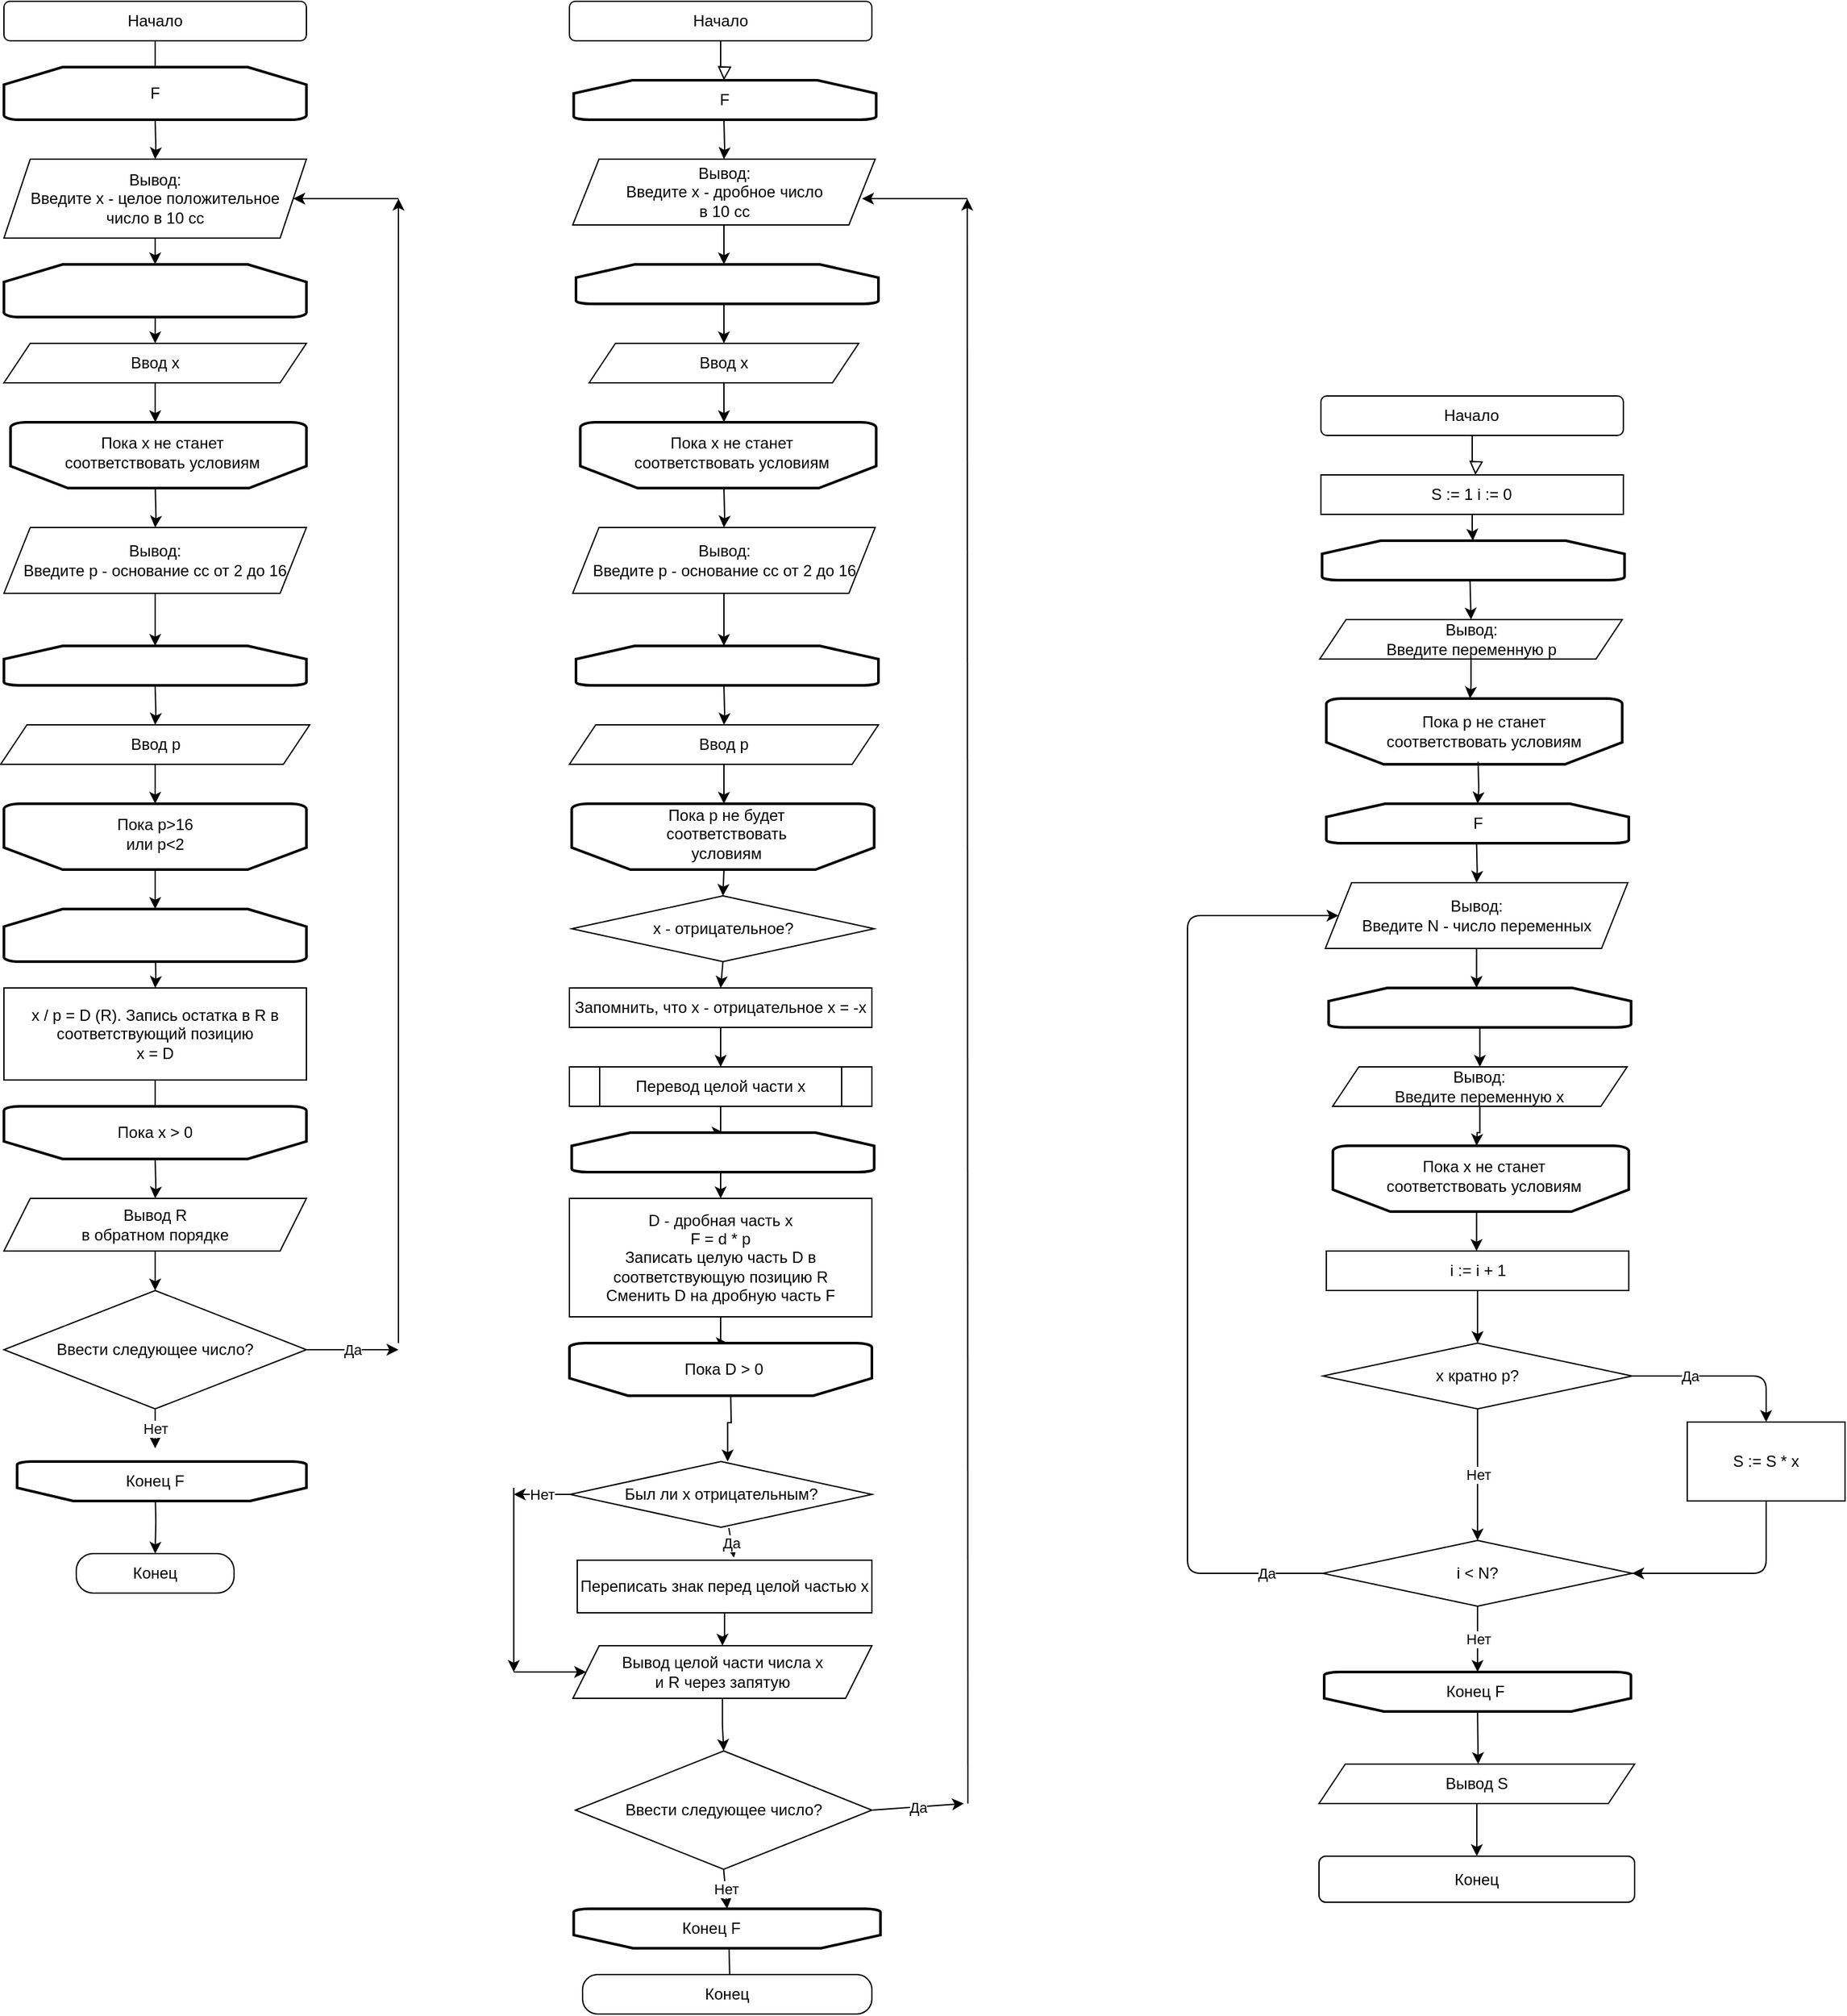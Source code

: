 <mxfile version="13.8.8" type="github">
  <diagram id="C5RBs43oDa-KdzZeNtuy" name="Page-1">
    <mxGraphModel dx="1360" dy="803" grid="1" gridSize="10" guides="1" tooltips="1" connect="1" arrows="1" fold="1" page="1" pageScale="1" pageWidth="3300" pageHeight="4681" math="0" shadow="0">
      <root>
        <mxCell id="WIyWlLk6GJQsqaUBKTNV-0" />
        <mxCell id="WIyWlLk6GJQsqaUBKTNV-1" parent="WIyWlLk6GJQsqaUBKTNV-0" />
        <mxCell id="WIyWlLk6GJQsqaUBKTNV-2" value="" style="rounded=0;html=1;jettySize=auto;orthogonalLoop=1;fontSize=11;endArrow=block;endFill=0;endSize=8;strokeWidth=1;shadow=0;labelBackgroundColor=none;edgeStyle=orthogonalEdgeStyle;entryX=0.5;entryY=0;entryDx=0;entryDy=0;" parent="WIyWlLk6GJQsqaUBKTNV-1" source="WIyWlLk6GJQsqaUBKTNV-3" edge="1">
          <mxGeometry relative="1" as="geometry">
            <mxPoint x="255" y="150" as="targetPoint" />
          </mxGeometry>
        </mxCell>
        <mxCell id="WIyWlLk6GJQsqaUBKTNV-3" value="Начало" style="rounded=1;whiteSpace=wrap;html=1;fontSize=12;glass=0;strokeWidth=1;shadow=0;" parent="WIyWlLk6GJQsqaUBKTNV-1" vertex="1">
          <mxGeometry x="140" y="90" width="230" height="30" as="geometry" />
        </mxCell>
        <mxCell id="dPusZcTZQIjrzUYtyK6u-123" value="" style="edgeStyle=orthogonalEdgeStyle;rounded=0;orthogonalLoop=1;jettySize=auto;html=1;" parent="WIyWlLk6GJQsqaUBKTNV-1" target="dPusZcTZQIjrzUYtyK6u-11" edge="1">
          <mxGeometry relative="1" as="geometry">
            <mxPoint x="255" y="180" as="sourcePoint" />
          </mxGeometry>
        </mxCell>
        <mxCell id="dPusZcTZQIjrzUYtyK6u-129" style="edgeStyle=orthogonalEdgeStyle;rounded=0;orthogonalLoop=1;jettySize=auto;html=1;entryX=0.5;entryY=0;entryDx=0;entryDy=0;" parent="WIyWlLk6GJQsqaUBKTNV-1" target="dPusZcTZQIjrzUYtyK6u-7" edge="1">
          <mxGeometry relative="1" as="geometry">
            <mxPoint x="255.1" y="320" as="sourcePoint" />
          </mxGeometry>
        </mxCell>
        <mxCell id="dPusZcTZQIjrzUYtyK6u-10" value="" style="edgeStyle=orthogonalEdgeStyle;rounded=0;orthogonalLoop=1;jettySize=auto;html=1;" parent="WIyWlLk6GJQsqaUBKTNV-1" source="dPusZcTZQIjrzUYtyK6u-7" edge="1">
          <mxGeometry relative="1" as="geometry">
            <mxPoint x="255.1" y="410" as="targetPoint" />
          </mxGeometry>
        </mxCell>
        <mxCell id="dPusZcTZQIjrzUYtyK6u-7" value="Ввод x" style="shape=parallelogram;perimeter=parallelogramPerimeter;whiteSpace=wrap;html=1;fixedSize=1;" parent="WIyWlLk6GJQsqaUBKTNV-1" vertex="1">
          <mxGeometry x="140" y="350" width="230" height="30" as="geometry" />
        </mxCell>
        <mxCell id="dPusZcTZQIjrzUYtyK6u-13" value="" style="edgeStyle=orthogonalEdgeStyle;rounded=0;orthogonalLoop=1;jettySize=auto;html=1;" parent="WIyWlLk6GJQsqaUBKTNV-1" target="dPusZcTZQIjrzUYtyK6u-12" edge="1">
          <mxGeometry relative="1" as="geometry">
            <mxPoint x="255.1" y="460" as="sourcePoint" />
          </mxGeometry>
        </mxCell>
        <mxCell id="dPusZcTZQIjrzUYtyK6u-128" style="edgeStyle=orthogonalEdgeStyle;rounded=0;orthogonalLoop=1;jettySize=auto;html=1;entryX=0.5;entryY=0;entryDx=0;entryDy=0;" parent="WIyWlLk6GJQsqaUBKTNV-1" source="dPusZcTZQIjrzUYtyK6u-11" edge="1">
          <mxGeometry relative="1" as="geometry">
            <mxPoint x="255" y="290" as="targetPoint" />
          </mxGeometry>
        </mxCell>
        <mxCell id="dPusZcTZQIjrzUYtyK6u-11" value="Вывод:&lt;br&gt;&lt;div&gt;Введите x - целое положительное&lt;/div&gt;&lt;div&gt;число в 10 сс&lt;br&gt;&lt;/div&gt;" style="shape=parallelogram;perimeter=parallelogramPerimeter;whiteSpace=wrap;html=1;fixedSize=1;" parent="WIyWlLk6GJQsqaUBKTNV-1" vertex="1">
          <mxGeometry x="140" y="210" width="230" height="60" as="geometry" />
        </mxCell>
        <mxCell id="dPusZcTZQIjrzUYtyK6u-16" value="" style="edgeStyle=orthogonalEdgeStyle;rounded=0;orthogonalLoop=1;jettySize=auto;html=1;" parent="WIyWlLk6GJQsqaUBKTNV-1" source="dPusZcTZQIjrzUYtyK6u-12" edge="1">
          <mxGeometry relative="1" as="geometry">
            <mxPoint x="255" y="580" as="targetPoint" />
          </mxGeometry>
        </mxCell>
        <mxCell id="dPusZcTZQIjrzUYtyK6u-12" value="Вывод:&lt;br&gt;&lt;div&gt;Введите p - основание сс от 2 до 16&lt;br&gt;&lt;/div&gt;" style="shape=parallelogram;perimeter=parallelogramPerimeter;whiteSpace=wrap;html=1;fixedSize=1;" parent="WIyWlLk6GJQsqaUBKTNV-1" vertex="1">
          <mxGeometry x="140" y="490" width="230" height="50" as="geometry" />
        </mxCell>
        <mxCell id="dPusZcTZQIjrzUYtyK6u-17" value="" style="edgeStyle=orthogonalEdgeStyle;rounded=0;orthogonalLoop=1;jettySize=auto;html=1;" parent="WIyWlLk6GJQsqaUBKTNV-1" target="dPusZcTZQIjrzUYtyK6u-15" edge="1">
          <mxGeometry relative="1" as="geometry">
            <mxPoint x="255" y="610" as="sourcePoint" />
          </mxGeometry>
        </mxCell>
        <mxCell id="dPusZcTZQIjrzUYtyK6u-32" value="" style="edgeStyle=orthogonalEdgeStyle;rounded=0;orthogonalLoop=1;jettySize=auto;html=1;" parent="WIyWlLk6GJQsqaUBKTNV-1" source="dPusZcTZQIjrzUYtyK6u-15" edge="1">
          <mxGeometry relative="1" as="geometry">
            <mxPoint x="255" y="700" as="targetPoint" />
          </mxGeometry>
        </mxCell>
        <mxCell id="dPusZcTZQIjrzUYtyK6u-15" value="Ввод p" style="shape=parallelogram;perimeter=parallelogramPerimeter;whiteSpace=wrap;html=1;fixedSize=1;" parent="WIyWlLk6GJQsqaUBKTNV-1" vertex="1">
          <mxGeometry x="137.5" y="640" width="235" height="30" as="geometry" />
        </mxCell>
        <mxCell id="dPusZcTZQIjrzUYtyK6u-31" value="" style="edgeStyle=orthogonalEdgeStyle;rounded=0;orthogonalLoop=1;jettySize=auto;html=1;" parent="WIyWlLk6GJQsqaUBKTNV-1" edge="1">
          <mxGeometry relative="1" as="geometry">
            <mxPoint x="255" y="750" as="sourcePoint" />
            <mxPoint x="255" y="780" as="targetPoint" />
          </mxGeometry>
        </mxCell>
        <mxCell id="dPusZcTZQIjrzUYtyK6u-30" value="" style="edgeStyle=orthogonalEdgeStyle;rounded=0;orthogonalLoop=1;jettySize=auto;html=1;" parent="WIyWlLk6GJQsqaUBKTNV-1" target="dPusZcTZQIjrzUYtyK6u-20" edge="1">
          <mxGeometry relative="1" as="geometry">
            <mxPoint x="255" y="810" as="sourcePoint" />
          </mxGeometry>
        </mxCell>
        <mxCell id="dPusZcTZQIjrzUYtyK6u-29" value="" style="edgeStyle=orthogonalEdgeStyle;rounded=0;orthogonalLoop=1;jettySize=auto;html=1;" parent="WIyWlLk6GJQsqaUBKTNV-1" source="dPusZcTZQIjrzUYtyK6u-20" edge="1">
          <mxGeometry relative="1" as="geometry">
            <mxPoint x="255" y="940" as="targetPoint" />
          </mxGeometry>
        </mxCell>
        <mxCell id="dPusZcTZQIjrzUYtyK6u-20" value="&lt;div&gt;x / p = D (R). Запись остатка в R в соответствующий позицию&lt;/div&gt;&lt;div&gt;x = D&lt;br&gt;&lt;/div&gt;" style="rounded=0;whiteSpace=wrap;html=1;" parent="WIyWlLk6GJQsqaUBKTNV-1" vertex="1">
          <mxGeometry x="140" y="840" width="230" height="70" as="geometry" />
        </mxCell>
        <mxCell id="dPusZcTZQIjrzUYtyK6u-28" value="" style="edgeStyle=orthogonalEdgeStyle;rounded=0;orthogonalLoop=1;jettySize=auto;html=1;" parent="WIyWlLk6GJQsqaUBKTNV-1" target="dPusZcTZQIjrzUYtyK6u-22" edge="1">
          <mxGeometry relative="1" as="geometry">
            <mxPoint x="255" y="970" as="sourcePoint" />
          </mxGeometry>
        </mxCell>
        <mxCell id="dPusZcTZQIjrzUYtyK6u-27" value="" style="edgeStyle=orthogonalEdgeStyle;rounded=0;orthogonalLoop=1;jettySize=auto;html=1;" parent="WIyWlLk6GJQsqaUBKTNV-1" source="dPusZcTZQIjrzUYtyK6u-22" target="dPusZcTZQIjrzUYtyK6u-23" edge="1">
          <mxGeometry relative="1" as="geometry" />
        </mxCell>
        <mxCell id="dPusZcTZQIjrzUYtyK6u-22" value="&lt;div&gt;Вывод R&lt;br&gt;&lt;/div&gt;&lt;div&gt;в обратном порядке&lt;br&gt;&lt;/div&gt;" style="shape=parallelogram;perimeter=parallelogramPerimeter;whiteSpace=wrap;html=1;fixedSize=1;" parent="WIyWlLk6GJQsqaUBKTNV-1" vertex="1">
          <mxGeometry x="140" y="1000" width="230" height="40" as="geometry" />
        </mxCell>
        <mxCell id="dPusZcTZQIjrzUYtyK6u-23" value="Ввести следующее число?" style="rhombus;whiteSpace=wrap;html=1;" parent="WIyWlLk6GJQsqaUBKTNV-1" vertex="1">
          <mxGeometry x="140" y="1070" width="230" height="90" as="geometry" />
        </mxCell>
        <mxCell id="dPusZcTZQIjrzUYtyK6u-26" value="" style="edgeStyle=orthogonalEdgeStyle;rounded=0;orthogonalLoop=1;jettySize=auto;html=1;" parent="WIyWlLk6GJQsqaUBKTNV-1" target="dPusZcTZQIjrzUYtyK6u-25" edge="1">
          <mxGeometry relative="1" as="geometry">
            <mxPoint x="255" y="1220" as="sourcePoint" />
          </mxGeometry>
        </mxCell>
        <mxCell id="dPusZcTZQIjrzUYtyK6u-25" value="Конец" style="rounded=1;whiteSpace=wrap;html=1;arcSize=43;" parent="WIyWlLk6GJQsqaUBKTNV-1" vertex="1">
          <mxGeometry x="195" y="1270" width="120" height="30" as="geometry" />
        </mxCell>
        <mxCell id="dPusZcTZQIjrzUYtyK6u-43" value="" style="endArrow=classic;html=1;exitX=0.5;exitY=1;exitDx=0;exitDy=0;entryX=0.5;entryY=1;entryDx=0;entryDy=0;" parent="WIyWlLk6GJQsqaUBKTNV-1" source="dPusZcTZQIjrzUYtyK6u-23" edge="1">
          <mxGeometry relative="1" as="geometry">
            <mxPoint x="200.01" y="1790" as="sourcePoint" />
            <mxPoint x="255" y="1190" as="targetPoint" />
          </mxGeometry>
        </mxCell>
        <mxCell id="dPusZcTZQIjrzUYtyK6u-44" value="Нет" style="edgeLabel;resizable=0;html=1;align=center;verticalAlign=middle;" parent="dPusZcTZQIjrzUYtyK6u-43" connectable="0" vertex="1">
          <mxGeometry relative="1" as="geometry" />
        </mxCell>
        <mxCell id="dPusZcTZQIjrzUYtyK6u-130" value="" style="endArrow=classic;html=1;exitX=1;exitY=0.5;exitDx=0;exitDy=0;" parent="WIyWlLk6GJQsqaUBKTNV-1" source="dPusZcTZQIjrzUYtyK6u-23" edge="1">
          <mxGeometry relative="1" as="geometry">
            <mxPoint x="350" y="1120" as="sourcePoint" />
            <mxPoint x="440" y="1115" as="targetPoint" />
          </mxGeometry>
        </mxCell>
        <mxCell id="dPusZcTZQIjrzUYtyK6u-131" value="Да" style="edgeLabel;resizable=0;html=1;align=center;verticalAlign=middle;" parent="dPusZcTZQIjrzUYtyK6u-130" connectable="0" vertex="1">
          <mxGeometry relative="1" as="geometry" />
        </mxCell>
        <mxCell id="dPusZcTZQIjrzUYtyK6u-134" value="" style="endArrow=classic;html=1;" parent="WIyWlLk6GJQsqaUBKTNV-1" edge="1">
          <mxGeometry width="50" height="50" relative="1" as="geometry">
            <mxPoint x="440" y="1110" as="sourcePoint" />
            <mxPoint x="440" y="240" as="targetPoint" />
          </mxGeometry>
        </mxCell>
        <mxCell id="dPusZcTZQIjrzUYtyK6u-135" value="" style="endArrow=classic;html=1;" parent="WIyWlLk6GJQsqaUBKTNV-1" edge="1">
          <mxGeometry width="50" height="50" relative="1" as="geometry">
            <mxPoint x="440" y="240" as="sourcePoint" />
            <mxPoint x="360" y="240" as="targetPoint" />
          </mxGeometry>
        </mxCell>
        <mxCell id="dPusZcTZQIjrzUYtyK6u-136" value="" style="rounded=0;html=1;jettySize=auto;orthogonalLoop=1;fontSize=11;endArrow=block;endFill=0;endSize=8;strokeWidth=1;shadow=0;labelBackgroundColor=none;edgeStyle=orthogonalEdgeStyle;entryX=0.5;entryY=0;entryDx=0;entryDy=0;" parent="WIyWlLk6GJQsqaUBKTNV-1" source="dPusZcTZQIjrzUYtyK6u-137" edge="1">
          <mxGeometry relative="1" as="geometry">
            <mxPoint x="687.5" y="150" as="targetPoint" />
          </mxGeometry>
        </mxCell>
        <mxCell id="dPusZcTZQIjrzUYtyK6u-137" value="Начало" style="rounded=1;whiteSpace=wrap;html=1;fontSize=12;glass=0;strokeWidth=1;shadow=0;" parent="WIyWlLk6GJQsqaUBKTNV-1" vertex="1">
          <mxGeometry x="570" y="90" width="230" height="30" as="geometry" />
        </mxCell>
        <mxCell id="dPusZcTZQIjrzUYtyK6u-138" value="" style="edgeStyle=orthogonalEdgeStyle;rounded=0;orthogonalLoop=1;jettySize=auto;html=1;" parent="WIyWlLk6GJQsqaUBKTNV-1" target="dPusZcTZQIjrzUYtyK6u-147" edge="1">
          <mxGeometry relative="1" as="geometry">
            <mxPoint x="687.5" y="180" as="sourcePoint" />
          </mxGeometry>
        </mxCell>
        <mxCell id="dPusZcTZQIjrzUYtyK6u-140" style="edgeStyle=orthogonalEdgeStyle;rounded=0;orthogonalLoop=1;jettySize=auto;html=1;entryX=0.5;entryY=0;entryDx=0;entryDy=0;" parent="WIyWlLk6GJQsqaUBKTNV-1" target="dPusZcTZQIjrzUYtyK6u-143" edge="1">
          <mxGeometry relative="1" as="geometry">
            <mxPoint x="687.5" y="320" as="sourcePoint" />
          </mxGeometry>
        </mxCell>
        <mxCell id="dPusZcTZQIjrzUYtyK6u-142" value="" style="edgeStyle=orthogonalEdgeStyle;rounded=0;orthogonalLoop=1;jettySize=auto;html=1;" parent="WIyWlLk6GJQsqaUBKTNV-1" source="dPusZcTZQIjrzUYtyK6u-143" edge="1">
          <mxGeometry relative="1" as="geometry">
            <mxPoint x="687.5" y="410" as="targetPoint" />
          </mxGeometry>
        </mxCell>
        <mxCell id="dPusZcTZQIjrzUYtyK6u-143" value="Ввод x" style="shape=parallelogram;perimeter=parallelogramPerimeter;whiteSpace=wrap;html=1;fixedSize=1;" parent="WIyWlLk6GJQsqaUBKTNV-1" vertex="1">
          <mxGeometry x="585.01" y="350" width="205" height="30" as="geometry" />
        </mxCell>
        <mxCell id="dPusZcTZQIjrzUYtyK6u-144" value="" style="edgeStyle=orthogonalEdgeStyle;rounded=0;orthogonalLoop=1;jettySize=auto;html=1;" parent="WIyWlLk6GJQsqaUBKTNV-1" target="dPusZcTZQIjrzUYtyK6u-149" edge="1">
          <mxGeometry relative="1" as="geometry">
            <mxPoint x="687.5" y="460" as="sourcePoint" />
          </mxGeometry>
        </mxCell>
        <mxCell id="dPusZcTZQIjrzUYtyK6u-146" style="edgeStyle=orthogonalEdgeStyle;rounded=0;orthogonalLoop=1;jettySize=auto;html=1;entryX=0.5;entryY=0;entryDx=0;entryDy=0;" parent="WIyWlLk6GJQsqaUBKTNV-1" source="dPusZcTZQIjrzUYtyK6u-147" edge="1">
          <mxGeometry relative="1" as="geometry">
            <mxPoint x="687.5" y="290" as="targetPoint" />
          </mxGeometry>
        </mxCell>
        <mxCell id="dPusZcTZQIjrzUYtyK6u-147" value="Вывод:&lt;br&gt;&lt;div&gt;Введите x - дробное число&lt;/div&gt;&lt;div&gt;в 10 сс&lt;br&gt;&lt;/div&gt;" style="shape=parallelogram;perimeter=parallelogramPerimeter;whiteSpace=wrap;html=1;fixedSize=1;" parent="WIyWlLk6GJQsqaUBKTNV-1" vertex="1">
          <mxGeometry x="572.5" y="210" width="230" height="50" as="geometry" />
        </mxCell>
        <mxCell id="dPusZcTZQIjrzUYtyK6u-148" value="" style="edgeStyle=orthogonalEdgeStyle;rounded=0;orthogonalLoop=1;jettySize=auto;html=1;" parent="WIyWlLk6GJQsqaUBKTNV-1" source="dPusZcTZQIjrzUYtyK6u-149" edge="1">
          <mxGeometry relative="1" as="geometry">
            <mxPoint x="687.5" y="580" as="targetPoint" />
          </mxGeometry>
        </mxCell>
        <mxCell id="dPusZcTZQIjrzUYtyK6u-149" value="Вывод:&lt;br&gt;&lt;div&gt;Введите p - основание сс от 2 до 16&lt;br&gt;&lt;/div&gt;" style="shape=parallelogram;perimeter=parallelogramPerimeter;whiteSpace=wrap;html=1;fixedSize=1;" parent="WIyWlLk6GJQsqaUBKTNV-1" vertex="1">
          <mxGeometry x="572.5" y="490" width="230" height="50" as="geometry" />
        </mxCell>
        <mxCell id="dPusZcTZQIjrzUYtyK6u-150" value="" style="edgeStyle=orthogonalEdgeStyle;rounded=0;orthogonalLoop=1;jettySize=auto;html=1;" parent="WIyWlLk6GJQsqaUBKTNV-1" target="dPusZcTZQIjrzUYtyK6u-153" edge="1">
          <mxGeometry relative="1" as="geometry">
            <mxPoint x="687.5" y="610" as="sourcePoint" />
          </mxGeometry>
        </mxCell>
        <mxCell id="dPusZcTZQIjrzUYtyK6u-152" value="" style="edgeStyle=orthogonalEdgeStyle;rounded=0;orthogonalLoop=1;jettySize=auto;html=1;" parent="WIyWlLk6GJQsqaUBKTNV-1" source="dPusZcTZQIjrzUYtyK6u-153" edge="1">
          <mxGeometry relative="1" as="geometry">
            <mxPoint x="687.5" y="700" as="targetPoint" />
          </mxGeometry>
        </mxCell>
        <mxCell id="dPusZcTZQIjrzUYtyK6u-153" value="Ввод p" style="shape=parallelogram;perimeter=parallelogramPerimeter;whiteSpace=wrap;html=1;fixedSize=1;" parent="WIyWlLk6GJQsqaUBKTNV-1" vertex="1">
          <mxGeometry x="570" y="640" width="235" height="30" as="geometry" />
        </mxCell>
        <mxCell id="dPusZcTZQIjrzUYtyK6u-162" value="" style="edgeStyle=orthogonalEdgeStyle;rounded=0;orthogonalLoop=1;jettySize=auto;html=1;" parent="WIyWlLk6GJQsqaUBKTNV-1" source="dPusZcTZQIjrzUYtyK6u-163" target="dPusZcTZQIjrzUYtyK6u-164" edge="1">
          <mxGeometry relative="1" as="geometry" />
        </mxCell>
        <mxCell id="dPusZcTZQIjrzUYtyK6u-163" value="&lt;div&gt;Вывод целой части числа x&lt;/div&gt;&lt;div&gt;и R через запятую&lt;br&gt;&lt;/div&gt;" style="shape=parallelogram;perimeter=parallelogramPerimeter;whiteSpace=wrap;html=1;fixedSize=1;" parent="WIyWlLk6GJQsqaUBKTNV-1" vertex="1">
          <mxGeometry x="572.68" y="1340" width="227.32" height="40" as="geometry" />
        </mxCell>
        <mxCell id="dPusZcTZQIjrzUYtyK6u-164" value="Ввести следующее число?" style="rhombus;whiteSpace=wrap;html=1;" parent="WIyWlLk6GJQsqaUBKTNV-1" vertex="1">
          <mxGeometry x="574.57" y="1420" width="225.43" height="90" as="geometry" />
        </mxCell>
        <mxCell id="dPusZcTZQIjrzUYtyK6u-165" value="" style="edgeStyle=orthogonalEdgeStyle;rounded=0;orthogonalLoop=1;jettySize=auto;html=1;" parent="WIyWlLk6GJQsqaUBKTNV-1" target="dPusZcTZQIjrzUYtyK6u-167" edge="1">
          <mxGeometry relative="1" as="geometry">
            <mxPoint x="691.4" y="1570" as="sourcePoint" />
          </mxGeometry>
        </mxCell>
        <mxCell id="dPusZcTZQIjrzUYtyK6u-167" value="Конец" style="rounded=1;whiteSpace=wrap;html=1;arcSize=38;" parent="WIyWlLk6GJQsqaUBKTNV-1" vertex="1">
          <mxGeometry x="580" y="1590" width="220" height="30" as="geometry" />
        </mxCell>
        <mxCell id="dPusZcTZQIjrzUYtyK6u-168" value="" style="endArrow=classic;html=1;exitX=0.5;exitY=1;exitDx=0;exitDy=0;entryX=0.5;entryY=1;entryDx=0;entryDy=0;entryPerimeter=0;" parent="WIyWlLk6GJQsqaUBKTNV-1" source="dPusZcTZQIjrzUYtyK6u-164" target="oRVeL057tvqpBoIjcB5y-27" edge="1">
          <mxGeometry relative="1" as="geometry">
            <mxPoint x="610.19" y="2140" as="sourcePoint" />
            <mxPoint x="691.34" y="1540" as="targetPoint" />
          </mxGeometry>
        </mxCell>
        <mxCell id="dPusZcTZQIjrzUYtyK6u-169" value="Нет" style="edgeLabel;resizable=0;html=1;align=center;verticalAlign=middle;" parent="dPusZcTZQIjrzUYtyK6u-168" connectable="0" vertex="1">
          <mxGeometry relative="1" as="geometry" />
        </mxCell>
        <mxCell id="dPusZcTZQIjrzUYtyK6u-170" value="" style="endArrow=classic;html=1;exitX=1;exitY=0.5;exitDx=0;exitDy=0;" parent="WIyWlLk6GJQsqaUBKTNV-1" source="dPusZcTZQIjrzUYtyK6u-164" edge="1">
          <mxGeometry relative="1" as="geometry">
            <mxPoint x="782.5" y="1460" as="sourcePoint" />
            <mxPoint x="870" y="1460" as="targetPoint" />
          </mxGeometry>
        </mxCell>
        <mxCell id="dPusZcTZQIjrzUYtyK6u-171" value="Да" style="edgeLabel;resizable=0;html=1;align=center;verticalAlign=middle;" parent="dPusZcTZQIjrzUYtyK6u-170" connectable="0" vertex="1">
          <mxGeometry relative="1" as="geometry" />
        </mxCell>
        <mxCell id="dPusZcTZQIjrzUYtyK6u-172" value="" style="endArrow=classic;html=1;" parent="WIyWlLk6GJQsqaUBKTNV-1" edge="1">
          <mxGeometry width="50" height="50" relative="1" as="geometry">
            <mxPoint x="873" y="1460" as="sourcePoint" />
            <mxPoint x="872.5" y="240" as="targetPoint" />
          </mxGeometry>
        </mxCell>
        <mxCell id="dPusZcTZQIjrzUYtyK6u-173" value="" style="endArrow=classic;html=1;" parent="WIyWlLk6GJQsqaUBKTNV-1" edge="1">
          <mxGeometry width="50" height="50" relative="1" as="geometry">
            <mxPoint x="872.5" y="240" as="sourcePoint" />
            <mxPoint x="792.5" y="240" as="targetPoint" />
          </mxGeometry>
        </mxCell>
        <mxCell id="dPusZcTZQIjrzUYtyK6u-174" value="x - отрицательное?" style="rhombus;whiteSpace=wrap;html=1;" parent="WIyWlLk6GJQsqaUBKTNV-1" vertex="1">
          <mxGeometry x="571.75" y="770" width="230" height="50" as="geometry" />
        </mxCell>
        <mxCell id="dPusZcTZQIjrzUYtyK6u-200" style="edgeStyle=orthogonalEdgeStyle;rounded=0;orthogonalLoop=1;jettySize=auto;html=1;entryX=0.5;entryY=0;entryDx=0;entryDy=0;" parent="WIyWlLk6GJQsqaUBKTNV-1" source="dPusZcTZQIjrzUYtyK6u-175" target="dPusZcTZQIjrzUYtyK6u-176" edge="1">
          <mxGeometry relative="1" as="geometry" />
        </mxCell>
        <mxCell id="dPusZcTZQIjrzUYtyK6u-175" value="Запомнить, что x - отрицательное x = -x" style="rounded=0;whiteSpace=wrap;html=1;" parent="WIyWlLk6GJQsqaUBKTNV-1" vertex="1">
          <mxGeometry x="570" y="840" width="230" height="30" as="geometry" />
        </mxCell>
        <mxCell id="dPusZcTZQIjrzUYtyK6u-197" style="edgeStyle=orthogonalEdgeStyle;rounded=0;orthogonalLoop=1;jettySize=auto;html=1;entryX=0.482;entryY=0;entryDx=0;entryDy=0;entryPerimeter=0;" parent="WIyWlLk6GJQsqaUBKTNV-1" source="dPusZcTZQIjrzUYtyK6u-176" edge="1">
          <mxGeometry relative="1" as="geometry">
            <mxPoint x="686.76" y="950" as="targetPoint" />
          </mxGeometry>
        </mxCell>
        <mxCell id="dPusZcTZQIjrzUYtyK6u-176" value="Перевод целой части x" style="shape=process;whiteSpace=wrap;html=1;backgroundOutline=1;" parent="WIyWlLk6GJQsqaUBKTNV-1" vertex="1">
          <mxGeometry x="570" y="900" width="230" height="30" as="geometry" />
        </mxCell>
        <mxCell id="dPusZcTZQIjrzUYtyK6u-195" style="edgeStyle=orthogonalEdgeStyle;rounded=0;orthogonalLoop=1;jettySize=auto;html=1;entryX=0.5;entryY=0;entryDx=0;entryDy=0;" parent="WIyWlLk6GJQsqaUBKTNV-1" target="dPusZcTZQIjrzUYtyK6u-178" edge="1">
          <mxGeometry relative="1" as="geometry">
            <mxPoint x="690" y="980" as="sourcePoint" />
          </mxGeometry>
        </mxCell>
        <mxCell id="dPusZcTZQIjrzUYtyK6u-191" style="edgeStyle=orthogonalEdgeStyle;rounded=0;orthogonalLoop=1;jettySize=auto;html=1;entryX=0.514;entryY=1;entryDx=0;entryDy=0;entryPerimeter=0;" parent="WIyWlLk6GJQsqaUBKTNV-1" source="dPusZcTZQIjrzUYtyK6u-178" edge="1">
          <mxGeometry relative="1" as="geometry">
            <mxPoint x="689.98" y="1110" as="targetPoint" />
          </mxGeometry>
        </mxCell>
        <mxCell id="dPusZcTZQIjrzUYtyK6u-178" value="&lt;div&gt;D - дробная часть x&lt;/div&gt;&lt;div&gt;F = d * p&lt;/div&gt;&lt;div&gt;Записать целую часть D в соответствующую позицию R&lt;/div&gt;&lt;div&gt;Сменить D на дробную часть F&lt;br&gt;&lt;/div&gt;" style="rounded=0;whiteSpace=wrap;html=1;" parent="WIyWlLk6GJQsqaUBKTNV-1" vertex="1">
          <mxGeometry x="570" y="1000" width="230" height="90" as="geometry" />
        </mxCell>
        <mxCell id="dPusZcTZQIjrzUYtyK6u-194" style="edgeStyle=orthogonalEdgeStyle;rounded=0;orthogonalLoop=1;jettySize=auto;html=1;entryX=0.522;entryY=0;entryDx=0;entryDy=0;entryPerimeter=0;" parent="WIyWlLk6GJQsqaUBKTNV-1" target="dPusZcTZQIjrzUYtyK6u-180" edge="1">
          <mxGeometry relative="1" as="geometry">
            <mxPoint x="692.5" y="1140" as="sourcePoint" />
          </mxGeometry>
        </mxCell>
        <mxCell id="dPusZcTZQIjrzUYtyK6u-180" value="Был ли x отрицательным?" style="rhombus;whiteSpace=wrap;html=1;" parent="WIyWlLk6GJQsqaUBKTNV-1" vertex="1">
          <mxGeometry x="570.56" y="1200" width="229.44" height="50" as="geometry" />
        </mxCell>
        <mxCell id="dPusZcTZQIjrzUYtyK6u-188" value="" style="edgeStyle=orthogonalEdgeStyle;rounded=0;orthogonalLoop=1;jettySize=auto;html=1;" parent="WIyWlLk6GJQsqaUBKTNV-1" source="dPusZcTZQIjrzUYtyK6u-181" target="dPusZcTZQIjrzUYtyK6u-163" edge="1">
          <mxGeometry relative="1" as="geometry" />
        </mxCell>
        <mxCell id="dPusZcTZQIjrzUYtyK6u-181" value="Переписать знак перед целой частью x" style="rounded=0;whiteSpace=wrap;html=1;" parent="WIyWlLk6GJQsqaUBKTNV-1" vertex="1">
          <mxGeometry x="575.94" y="1275" width="224.06" height="40" as="geometry" />
        </mxCell>
        <mxCell id="dPusZcTZQIjrzUYtyK6u-182" value="" style="endArrow=classic;html=1;exitX=0;exitY=0.5;exitDx=0;exitDy=0;" parent="WIyWlLk6GJQsqaUBKTNV-1" source="dPusZcTZQIjrzUYtyK6u-180" edge="1">
          <mxGeometry relative="1" as="geometry">
            <mxPoint x="447.68" y="1250" as="sourcePoint" />
            <mxPoint x="527.68" y="1225" as="targetPoint" />
          </mxGeometry>
        </mxCell>
        <mxCell id="dPusZcTZQIjrzUYtyK6u-183" value="Нет" style="edgeLabel;resizable=0;html=1;align=center;verticalAlign=middle;" parent="dPusZcTZQIjrzUYtyK6u-182" connectable="0" vertex="1">
          <mxGeometry relative="1" as="geometry" />
        </mxCell>
        <mxCell id="dPusZcTZQIjrzUYtyK6u-184" value="" style="endArrow=classic;html=1;" parent="WIyWlLk6GJQsqaUBKTNV-1" edge="1">
          <mxGeometry width="50" height="50" relative="1" as="geometry">
            <mxPoint x="527.68" y="1220" as="sourcePoint" />
            <mxPoint x="527.68" y="1360" as="targetPoint" />
          </mxGeometry>
        </mxCell>
        <mxCell id="dPusZcTZQIjrzUYtyK6u-185" value="" style="endArrow=classic;html=1;" parent="WIyWlLk6GJQsqaUBKTNV-1" target="dPusZcTZQIjrzUYtyK6u-163" edge="1">
          <mxGeometry width="50" height="50" relative="1" as="geometry">
            <mxPoint x="527.68" y="1360" as="sourcePoint" />
            <mxPoint x="507.68" y="1360" as="targetPoint" />
          </mxGeometry>
        </mxCell>
        <mxCell id="dPusZcTZQIjrzUYtyK6u-186" value="" style="endArrow=classic;html=1;exitX=0.526;exitY=1.012;exitDx=0;exitDy=0;exitPerimeter=0;entryX=0.532;entryY=-0.05;entryDx=0;entryDy=0;entryPerimeter=0;" parent="WIyWlLk6GJQsqaUBKTNV-1" source="dPusZcTZQIjrzUYtyK6u-180" target="dPusZcTZQIjrzUYtyK6u-181" edge="1">
          <mxGeometry relative="1" as="geometry">
            <mxPoint x="697.68" y="1250" as="sourcePoint" />
            <mxPoint x="797.68" y="1250" as="targetPoint" />
          </mxGeometry>
        </mxCell>
        <mxCell id="dPusZcTZQIjrzUYtyK6u-187" value="&lt;div&gt;Да&lt;/div&gt;" style="edgeLabel;resizable=0;html=1;align=center;verticalAlign=middle;" parent="dPusZcTZQIjrzUYtyK6u-186" connectable="0" vertex="1">
          <mxGeometry relative="1" as="geometry" />
        </mxCell>
        <mxCell id="dPusZcTZQIjrzUYtyK6u-203" value="" style="endArrow=classic;html=1;exitX=0.5;exitY=1;exitDx=0;exitDy=0;entryX=0.5;entryY=0;entryDx=0;entryDy=0;" parent="WIyWlLk6GJQsqaUBKTNV-1" source="dPusZcTZQIjrzUYtyK6u-174" target="dPusZcTZQIjrzUYtyK6u-175" edge="1">
          <mxGeometry width="50" height="50" relative="1" as="geometry">
            <mxPoint x="530" y="870" as="sourcePoint" />
            <mxPoint x="580" y="820" as="targetPoint" />
          </mxGeometry>
        </mxCell>
        <mxCell id="dPusZcTZQIjrzUYtyK6u-205" value="" style="endArrow=classic;html=1;exitX=0.5;exitY=0;exitDx=0;exitDy=0;entryX=0.5;entryY=0;entryDx=0;entryDy=0;" parent="WIyWlLk6GJQsqaUBKTNV-1" target="dPusZcTZQIjrzUYtyK6u-174" edge="1">
          <mxGeometry width="50" height="50" relative="1" as="geometry">
            <mxPoint x="687.51" y="750" as="sourcePoint" />
            <mxPoint x="580" y="780" as="targetPoint" />
          </mxGeometry>
        </mxCell>
        <mxCell id="oRVeL057tvqpBoIjcB5y-0" value="F" style="strokeWidth=2;html=1;shape=mxgraph.flowchart.loop_limit;whiteSpace=wrap;" parent="WIyWlLk6GJQsqaUBKTNV-1" vertex="1">
          <mxGeometry x="140" y="140" width="230" height="40" as="geometry" />
        </mxCell>
        <mxCell id="oRVeL057tvqpBoIjcB5y-1" value="" style="strokeWidth=2;html=1;shape=mxgraph.flowchart.loop_limit;whiteSpace=wrap;" parent="WIyWlLk6GJQsqaUBKTNV-1" vertex="1">
          <mxGeometry x="140" y="290" width="230" height="40" as="geometry" />
        </mxCell>
        <mxCell id="oRVeL057tvqpBoIjcB5y-3" value="" style="strokeWidth=2;html=1;shape=mxgraph.flowchart.loop_limit;whiteSpace=wrap;rotation=-180;" parent="WIyWlLk6GJQsqaUBKTNV-1" vertex="1">
          <mxGeometry x="145" y="410" width="225" height="50" as="geometry" />
        </mxCell>
        <mxCell id="oRVeL057tvqpBoIjcB5y-4" value="Пока x не станет соответствовать условиям" style="text;html=1;strokeColor=none;fillColor=none;align=center;verticalAlign=middle;whiteSpace=wrap;rounded=0;" parent="WIyWlLk6GJQsqaUBKTNV-1" vertex="1">
          <mxGeometry x="177.5" y="410" width="165" height="45" as="geometry" />
        </mxCell>
        <mxCell id="oRVeL057tvqpBoIjcB5y-6" value="" style="strokeWidth=2;html=1;shape=mxgraph.flowchart.loop_limit;whiteSpace=wrap;" parent="WIyWlLk6GJQsqaUBKTNV-1" vertex="1">
          <mxGeometry x="140" y="580" width="230" height="30" as="geometry" />
        </mxCell>
        <mxCell id="oRVeL057tvqpBoIjcB5y-8" value="" style="strokeWidth=2;html=1;shape=mxgraph.flowchart.loop_limit;whiteSpace=wrap;rotation=-180;" parent="WIyWlLk6GJQsqaUBKTNV-1" vertex="1">
          <mxGeometry x="140" y="700" width="230" height="50" as="geometry" />
        </mxCell>
        <mxCell id="oRVeL057tvqpBoIjcB5y-9" value="Пока p&amp;gt;16 или p&amp;lt;2" style="text;html=1;strokeColor=none;fillColor=none;align=center;verticalAlign=middle;whiteSpace=wrap;rounded=0;" parent="WIyWlLk6GJQsqaUBKTNV-1" vertex="1">
          <mxGeometry x="215" y="710" width="80" height="25" as="geometry" />
        </mxCell>
        <mxCell id="oRVeL057tvqpBoIjcB5y-10" value="" style="strokeWidth=2;html=1;shape=mxgraph.flowchart.loop_limit;whiteSpace=wrap;" parent="WIyWlLk6GJQsqaUBKTNV-1" vertex="1">
          <mxGeometry x="140" y="780" width="230" height="40" as="geometry" />
        </mxCell>
        <mxCell id="oRVeL057tvqpBoIjcB5y-11" value="" style="strokeWidth=2;html=1;shape=mxgraph.flowchart.loop_limit;whiteSpace=wrap;rotation=-180;" parent="WIyWlLk6GJQsqaUBKTNV-1" vertex="1">
          <mxGeometry x="140" y="930" width="230" height="40" as="geometry" />
        </mxCell>
        <mxCell id="oRVeL057tvqpBoIjcB5y-12" value="Пока x &amp;gt; 0" style="text;html=1;strokeColor=none;fillColor=none;align=center;verticalAlign=middle;whiteSpace=wrap;rounded=0;" parent="WIyWlLk6GJQsqaUBKTNV-1" vertex="1">
          <mxGeometry x="225" y="940" width="60" height="20" as="geometry" />
        </mxCell>
        <mxCell id="oRVeL057tvqpBoIjcB5y-13" value="" style="strokeWidth=2;html=1;shape=mxgraph.flowchart.loop_limit;whiteSpace=wrap;rotation=-180;" parent="WIyWlLk6GJQsqaUBKTNV-1" vertex="1">
          <mxGeometry x="150" y="1200" width="220" height="30" as="geometry" />
        </mxCell>
        <mxCell id="oRVeL057tvqpBoIjcB5y-15" value="Конец F" style="text;html=1;strokeColor=none;fillColor=none;align=center;verticalAlign=middle;whiteSpace=wrap;rounded=0;" parent="WIyWlLk6GJQsqaUBKTNV-1" vertex="1">
          <mxGeometry x="225" y="1205" width="60" height="20" as="geometry" />
        </mxCell>
        <mxCell id="oRVeL057tvqpBoIjcB5y-16" value="F" style="strokeWidth=2;html=1;shape=mxgraph.flowchart.loop_limit;whiteSpace=wrap;" parent="WIyWlLk6GJQsqaUBKTNV-1" vertex="1">
          <mxGeometry x="573.26" y="150" width="230" height="30" as="geometry" />
        </mxCell>
        <mxCell id="oRVeL057tvqpBoIjcB5y-17" value="" style="strokeWidth=2;html=1;shape=mxgraph.flowchart.loop_limit;whiteSpace=wrap;" parent="WIyWlLk6GJQsqaUBKTNV-1" vertex="1">
          <mxGeometry x="575" y="290" width="230" height="30" as="geometry" />
        </mxCell>
        <mxCell id="oRVeL057tvqpBoIjcB5y-18" value="" style="strokeWidth=2;html=1;shape=mxgraph.flowchart.loop_limit;whiteSpace=wrap;rotation=-180;" parent="WIyWlLk6GJQsqaUBKTNV-1" vertex="1">
          <mxGeometry x="578.26" y="410" width="225" height="50" as="geometry" />
        </mxCell>
        <mxCell id="oRVeL057tvqpBoIjcB5y-19" value="Пока x не станет соответствовать условиям" style="text;html=1;strokeColor=none;fillColor=none;align=center;verticalAlign=middle;whiteSpace=wrap;rounded=0;" parent="WIyWlLk6GJQsqaUBKTNV-1" vertex="1">
          <mxGeometry x="610.76" y="410" width="165" height="45" as="geometry" />
        </mxCell>
        <mxCell id="oRVeL057tvqpBoIjcB5y-20" value="" style="strokeWidth=2;html=1;shape=mxgraph.flowchart.loop_limit;whiteSpace=wrap;" parent="WIyWlLk6GJQsqaUBKTNV-1" vertex="1">
          <mxGeometry x="575" y="580" width="230" height="30" as="geometry" />
        </mxCell>
        <mxCell id="oRVeL057tvqpBoIjcB5y-21" value="" style="strokeWidth=2;html=1;shape=mxgraph.flowchart.loop_limit;whiteSpace=wrap;rotation=-180;" parent="WIyWlLk6GJQsqaUBKTNV-1" vertex="1">
          <mxGeometry x="571.75" y="700" width="230" height="50" as="geometry" />
        </mxCell>
        <mxCell id="oRVeL057tvqpBoIjcB5y-22" value="Пока p не будет соответствовать условиям" style="text;html=1;strokeColor=none;fillColor=none;align=center;verticalAlign=middle;whiteSpace=wrap;rounded=0;" parent="WIyWlLk6GJQsqaUBKTNV-1" vertex="1">
          <mxGeometry x="623.38" y="710" width="133.25" height="25" as="geometry" />
        </mxCell>
        <mxCell id="oRVeL057tvqpBoIjcB5y-23" value="" style="strokeWidth=2;html=1;shape=mxgraph.flowchart.loop_limit;whiteSpace=wrap;" parent="WIyWlLk6GJQsqaUBKTNV-1" vertex="1">
          <mxGeometry x="571.75" y="950" width="230" height="30" as="geometry" />
        </mxCell>
        <mxCell id="oRVeL057tvqpBoIjcB5y-24" value="" style="strokeWidth=2;html=1;shape=mxgraph.flowchart.loop_limit;whiteSpace=wrap;rotation=-180;" parent="WIyWlLk6GJQsqaUBKTNV-1" vertex="1">
          <mxGeometry x="570" y="1110" width="230" height="40" as="geometry" />
        </mxCell>
        <mxCell id="oRVeL057tvqpBoIjcB5y-25" value="Пока D &amp;gt; 0" style="text;html=1;strokeColor=none;fillColor=none;align=center;verticalAlign=middle;whiteSpace=wrap;rounded=0;" parent="WIyWlLk6GJQsqaUBKTNV-1" vertex="1">
          <mxGeometry x="655" y="1120" width="65" height="20" as="geometry" />
        </mxCell>
        <mxCell id="oRVeL057tvqpBoIjcB5y-27" value="" style="strokeWidth=2;html=1;shape=mxgraph.flowchart.loop_limit;whiteSpace=wrap;rotation=-180;" parent="WIyWlLk6GJQsqaUBKTNV-1" vertex="1">
          <mxGeometry x="573.26" y="1540" width="233.26" height="30" as="geometry" />
        </mxCell>
        <mxCell id="oRVeL057tvqpBoIjcB5y-28" value="Конец F" style="text;html=1;strokeColor=none;fillColor=none;align=center;verticalAlign=middle;whiteSpace=wrap;rounded=0;" parent="WIyWlLk6GJQsqaUBKTNV-1" vertex="1">
          <mxGeometry x="648.26" y="1545" width="60" height="20" as="geometry" />
        </mxCell>
        <mxCell id="Wz7p-bx54S3iNn07I1t6-57" value="" style="rounded=0;html=1;jettySize=auto;orthogonalLoop=1;fontSize=11;endArrow=block;endFill=0;endSize=8;strokeWidth=1;shadow=0;labelBackgroundColor=none;edgeStyle=orthogonalEdgeStyle;entryX=0.5;entryY=0;entryDx=0;entryDy=0;" edge="1" source="Wz7p-bx54S3iNn07I1t6-58" parent="WIyWlLk6GJQsqaUBKTNV-1">
          <mxGeometry relative="1" as="geometry">
            <mxPoint x="1258.95" y="450" as="targetPoint" />
          </mxGeometry>
        </mxCell>
        <mxCell id="Wz7p-bx54S3iNn07I1t6-58" value="Начало" style="rounded=1;whiteSpace=wrap;html=1;fontSize=12;glass=0;strokeWidth=1;shadow=0;" vertex="1" parent="WIyWlLk6GJQsqaUBKTNV-1">
          <mxGeometry x="1141.45" y="390" width="230" height="30" as="geometry" />
        </mxCell>
        <mxCell id="Wz7p-bx54S3iNn07I1t6-59" value="" style="edgeStyle=orthogonalEdgeStyle;rounded=0;orthogonalLoop=1;jettySize=auto;html=1;" edge="1" target="Wz7p-bx54S3iNn07I1t6-65" parent="WIyWlLk6GJQsqaUBKTNV-1">
          <mxGeometry relative="1" as="geometry">
            <mxPoint x="1259.82" y="730" as="sourcePoint" />
          </mxGeometry>
        </mxCell>
        <mxCell id="Wz7p-bx54S3iNn07I1t6-60" style="edgeStyle=orthogonalEdgeStyle;rounded=0;orthogonalLoop=1;jettySize=auto;html=1;entryX=0.5;entryY=0;entryDx=0;entryDy=0;" edge="1" target="Wz7p-bx54S3iNn07I1t6-62" parent="WIyWlLk6GJQsqaUBKTNV-1">
          <mxGeometry relative="1" as="geometry">
            <mxPoint x="1259.82" y="870" as="sourcePoint" />
          </mxGeometry>
        </mxCell>
        <mxCell id="Wz7p-bx54S3iNn07I1t6-61" value="" style="edgeStyle=orthogonalEdgeStyle;rounded=0;orthogonalLoop=1;jettySize=auto;html=1;" edge="1" source="Wz7p-bx54S3iNn07I1t6-62" parent="WIyWlLk6GJQsqaUBKTNV-1">
          <mxGeometry relative="1" as="geometry">
            <mxPoint x="1259.82" y="960" as="targetPoint" />
          </mxGeometry>
        </mxCell>
        <mxCell id="Wz7p-bx54S3iNn07I1t6-62" value="Вывод:&lt;br&gt;Введите переменную x" style="shape=parallelogram;perimeter=parallelogramPerimeter;whiteSpace=wrap;html=1;fixedSize=1;" vertex="1" parent="WIyWlLk6GJQsqaUBKTNV-1">
          <mxGeometry x="1150.32" y="900" width="224.01" height="30" as="geometry" />
        </mxCell>
        <mxCell id="Wz7p-bx54S3iNn07I1t6-63" value="" style="edgeStyle=orthogonalEdgeStyle;rounded=0;orthogonalLoop=1;jettySize=auto;html=1;" edge="1" parent="WIyWlLk6GJQsqaUBKTNV-1">
          <mxGeometry relative="1" as="geometry">
            <mxPoint x="1259.82" y="1010" as="sourcePoint" />
            <mxPoint x="1259.8" y="1040" as="targetPoint" />
          </mxGeometry>
        </mxCell>
        <mxCell id="Wz7p-bx54S3iNn07I1t6-64" style="edgeStyle=orthogonalEdgeStyle;rounded=0;orthogonalLoop=1;jettySize=auto;html=1;entryX=0.5;entryY=0;entryDx=0;entryDy=0;" edge="1" source="Wz7p-bx54S3iNn07I1t6-65" parent="WIyWlLk6GJQsqaUBKTNV-1">
          <mxGeometry relative="1" as="geometry">
            <mxPoint x="1259.82" y="840" as="targetPoint" />
          </mxGeometry>
        </mxCell>
        <mxCell id="Wz7p-bx54S3iNn07I1t6-65" value="Вывод:&lt;br&gt;&lt;div&gt;Введите N - число переменных&lt;br&gt;&lt;/div&gt;" style="shape=parallelogram;perimeter=parallelogramPerimeter;whiteSpace=wrap;html=1;fixedSize=1;" vertex="1" parent="WIyWlLk6GJQsqaUBKTNV-1">
          <mxGeometry x="1144.82" y="760" width="230" height="50" as="geometry" />
        </mxCell>
        <mxCell id="Wz7p-bx54S3iNn07I1t6-102" value="F" style="strokeWidth=2;html=1;shape=mxgraph.flowchart.loop_limit;whiteSpace=wrap;" vertex="1" parent="WIyWlLk6GJQsqaUBKTNV-1">
          <mxGeometry x="1145.58" y="700" width="230" height="30" as="geometry" />
        </mxCell>
        <mxCell id="Wz7p-bx54S3iNn07I1t6-103" value="" style="strokeWidth=2;html=1;shape=mxgraph.flowchart.loop_limit;whiteSpace=wrap;" vertex="1" parent="WIyWlLk6GJQsqaUBKTNV-1">
          <mxGeometry x="1147.32" y="840" width="230" height="30" as="geometry" />
        </mxCell>
        <mxCell id="Wz7p-bx54S3iNn07I1t6-104" value="" style="strokeWidth=2;html=1;shape=mxgraph.flowchart.loop_limit;whiteSpace=wrap;rotation=-180;" vertex="1" parent="WIyWlLk6GJQsqaUBKTNV-1">
          <mxGeometry x="1150.58" y="960" width="225" height="50" as="geometry" />
        </mxCell>
        <mxCell id="Wz7p-bx54S3iNn07I1t6-105" value="Пока x не станет соответствовать условиям" style="text;html=1;strokeColor=none;fillColor=none;align=center;verticalAlign=middle;whiteSpace=wrap;rounded=0;" vertex="1" parent="WIyWlLk6GJQsqaUBKTNV-1">
          <mxGeometry x="1183.08" y="960" width="165" height="45" as="geometry" />
        </mxCell>
        <mxCell id="Wz7p-bx54S3iNn07I1t6-123" value="" style="edgeStyle=orthogonalEdgeStyle;rounded=0;orthogonalLoop=1;jettySize=auto;html=1;" edge="1" parent="WIyWlLk6GJQsqaUBKTNV-1" source="Wz7p-bx54S3iNn07I1t6-114" target="Wz7p-bx54S3iNn07I1t6-119">
          <mxGeometry relative="1" as="geometry">
            <Array as="points">
              <mxPoint x="1257" y="490" />
              <mxPoint x="1257" y="490" />
            </Array>
          </mxGeometry>
        </mxCell>
        <mxCell id="Wz7p-bx54S3iNn07I1t6-114" value="S := 1 i := 0" style="rounded=0;whiteSpace=wrap;html=1;" vertex="1" parent="WIyWlLk6GJQsqaUBKTNV-1">
          <mxGeometry x="1141.45" y="450" width="230" height="30" as="geometry" />
        </mxCell>
        <mxCell id="Wz7p-bx54S3iNn07I1t6-116" style="edgeStyle=orthogonalEdgeStyle;rounded=0;orthogonalLoop=1;jettySize=auto;html=1;entryX=0.5;entryY=0;entryDx=0;entryDy=0;" edge="1" target="Wz7p-bx54S3iNn07I1t6-118" parent="WIyWlLk6GJQsqaUBKTNV-1">
          <mxGeometry relative="1" as="geometry">
            <mxPoint x="1254.82" y="530" as="sourcePoint" />
          </mxGeometry>
        </mxCell>
        <mxCell id="Wz7p-bx54S3iNn07I1t6-117" value="" style="edgeStyle=orthogonalEdgeStyle;rounded=0;orthogonalLoop=1;jettySize=auto;html=1;" edge="1" source="Wz7p-bx54S3iNn07I1t6-118" parent="WIyWlLk6GJQsqaUBKTNV-1">
          <mxGeometry relative="1" as="geometry">
            <mxPoint x="1254.82" y="620" as="targetPoint" />
          </mxGeometry>
        </mxCell>
        <mxCell id="Wz7p-bx54S3iNn07I1t6-118" value="Вывод:&lt;br&gt;Введите переменную p" style="shape=parallelogram;perimeter=parallelogramPerimeter;whiteSpace=wrap;html=1;fixedSize=1;" vertex="1" parent="WIyWlLk6GJQsqaUBKTNV-1">
          <mxGeometry x="1140.58" y="560" width="230" height="30" as="geometry" />
        </mxCell>
        <mxCell id="Wz7p-bx54S3iNn07I1t6-119" value="" style="strokeWidth=2;html=1;shape=mxgraph.flowchart.loop_limit;whiteSpace=wrap;" vertex="1" parent="WIyWlLk6GJQsqaUBKTNV-1">
          <mxGeometry x="1142.32" y="500" width="230" height="30" as="geometry" />
        </mxCell>
        <mxCell id="Wz7p-bx54S3iNn07I1t6-120" value="" style="strokeWidth=2;html=1;shape=mxgraph.flowchart.loop_limit;whiteSpace=wrap;rotation=-180;" vertex="1" parent="WIyWlLk6GJQsqaUBKTNV-1">
          <mxGeometry x="1145.58" y="620" width="225" height="50" as="geometry" />
        </mxCell>
        <mxCell id="Wz7p-bx54S3iNn07I1t6-124" value="" style="edgeStyle=orthogonalEdgeStyle;rounded=0;orthogonalLoop=1;jettySize=auto;html=1;" edge="1" parent="WIyWlLk6GJQsqaUBKTNV-1" target="Wz7p-bx54S3iNn07I1t6-102">
          <mxGeometry relative="1" as="geometry">
            <mxPoint x="1261" y="668" as="sourcePoint" />
          </mxGeometry>
        </mxCell>
        <mxCell id="Wz7p-bx54S3iNn07I1t6-121" value="Пока p не станет соответствовать условиям" style="text;html=1;strokeColor=none;fillColor=none;align=center;verticalAlign=middle;whiteSpace=wrap;rounded=0;" vertex="1" parent="WIyWlLk6GJQsqaUBKTNV-1">
          <mxGeometry x="1183.08" y="622.5" width="165" height="45" as="geometry" />
        </mxCell>
        <mxCell id="Wz7p-bx54S3iNn07I1t6-129" value="" style="edgeStyle=orthogonalEdgeStyle;rounded=0;orthogonalLoop=1;jettySize=auto;html=1;" edge="1" parent="WIyWlLk6GJQsqaUBKTNV-1" source="Wz7p-bx54S3iNn07I1t6-126" target="Wz7p-bx54S3iNn07I1t6-127">
          <mxGeometry relative="1" as="geometry" />
        </mxCell>
        <mxCell id="Wz7p-bx54S3iNn07I1t6-126" value="i := i + 1" style="rounded=0;whiteSpace=wrap;html=1;" vertex="1" parent="WIyWlLk6GJQsqaUBKTNV-1">
          <mxGeometry x="1145.58" y="1040" width="230" height="30" as="geometry" />
        </mxCell>
        <mxCell id="Wz7p-bx54S3iNn07I1t6-127" value="x кратно p?" style="rhombus;whiteSpace=wrap;html=1;" vertex="1" parent="WIyWlLk6GJQsqaUBKTNV-1">
          <mxGeometry x="1142.99" y="1110" width="235.18" height="50" as="geometry" />
        </mxCell>
        <mxCell id="Wz7p-bx54S3iNn07I1t6-131" value="" style="endArrow=classic;html=1;exitX=1;exitY=0.5;exitDx=0;exitDy=0;" edge="1" parent="WIyWlLk6GJQsqaUBKTNV-1" source="Wz7p-bx54S3iNn07I1t6-127">
          <mxGeometry relative="1" as="geometry">
            <mxPoint x="1040" y="1040" as="sourcePoint" />
            <mxPoint x="1480" y="1170" as="targetPoint" />
            <Array as="points">
              <mxPoint x="1480" y="1135" />
            </Array>
          </mxGeometry>
        </mxCell>
        <mxCell id="Wz7p-bx54S3iNn07I1t6-132" value="Да" style="edgeLabel;resizable=0;html=1;align=center;verticalAlign=middle;" connectable="0" vertex="1" parent="Wz7p-bx54S3iNn07I1t6-131">
          <mxGeometry relative="1" as="geometry">
            <mxPoint x="-24.43" as="offset" />
          </mxGeometry>
        </mxCell>
        <mxCell id="Wz7p-bx54S3iNn07I1t6-133" value="S := S * x" style="rounded=0;whiteSpace=wrap;html=1;" vertex="1" parent="WIyWlLk6GJQsqaUBKTNV-1">
          <mxGeometry x="1420" y="1170" width="120" height="60" as="geometry" />
        </mxCell>
        <mxCell id="Wz7p-bx54S3iNn07I1t6-135" value="i &amp;lt; N?" style="rhombus;whiteSpace=wrap;html=1;" vertex="1" parent="WIyWlLk6GJQsqaUBKTNV-1">
          <mxGeometry x="1142.99" y="1260" width="235.18" height="50" as="geometry" />
        </mxCell>
        <mxCell id="Wz7p-bx54S3iNn07I1t6-136" value="" style="endArrow=classic;html=1;exitX=0.5;exitY=1;exitDx=0;exitDy=0;entryX=1;entryY=0.5;entryDx=0;entryDy=0;" edge="1" parent="WIyWlLk6GJQsqaUBKTNV-1" source="Wz7p-bx54S3iNn07I1t6-133" target="Wz7p-bx54S3iNn07I1t6-135">
          <mxGeometry width="50" height="50" relative="1" as="geometry">
            <mxPoint x="1070" y="1370" as="sourcePoint" />
            <mxPoint x="1120" y="1320" as="targetPoint" />
            <Array as="points">
              <mxPoint x="1480" y="1285" />
            </Array>
          </mxGeometry>
        </mxCell>
        <mxCell id="Wz7p-bx54S3iNn07I1t6-137" value="" style="endArrow=classic;html=1;exitX=0.5;exitY=1;exitDx=0;exitDy=0;" edge="1" parent="WIyWlLk6GJQsqaUBKTNV-1" source="Wz7p-bx54S3iNn07I1t6-127" target="Wz7p-bx54S3iNn07I1t6-135">
          <mxGeometry relative="1" as="geometry">
            <mxPoint x="1340" y="1420" as="sourcePoint" />
            <mxPoint x="1440" y="1420" as="targetPoint" />
          </mxGeometry>
        </mxCell>
        <mxCell id="Wz7p-bx54S3iNn07I1t6-138" value="&lt;div&gt;Нет&lt;/div&gt;" style="edgeLabel;resizable=0;html=1;align=center;verticalAlign=middle;" connectable="0" vertex="1" parent="Wz7p-bx54S3iNn07I1t6-137">
          <mxGeometry relative="1" as="geometry" />
        </mxCell>
        <mxCell id="Wz7p-bx54S3iNn07I1t6-139" value="" style="endArrow=classic;html=1;exitX=0;exitY=0.5;exitDx=0;exitDy=0;entryX=0;entryY=0.5;entryDx=0;entryDy=0;" edge="1" parent="WIyWlLk6GJQsqaUBKTNV-1" source="Wz7p-bx54S3iNn07I1t6-135" target="Wz7p-bx54S3iNn07I1t6-65">
          <mxGeometry relative="1" as="geometry">
            <mxPoint x="1040" y="1140" as="sourcePoint" />
            <mxPoint x="1120" y="720" as="targetPoint" />
            <Array as="points">
              <mxPoint x="1040" y="1285" />
              <mxPoint x="1040" y="785" />
            </Array>
          </mxGeometry>
        </mxCell>
        <mxCell id="Wz7p-bx54S3iNn07I1t6-140" value="&lt;div&gt;Да&lt;/div&gt;" style="edgeLabel;resizable=0;html=1;align=center;verticalAlign=middle;" connectable="0" vertex="1" parent="Wz7p-bx54S3iNn07I1t6-139">
          <mxGeometry relative="1" as="geometry">
            <mxPoint x="60" y="256.01" as="offset" />
          </mxGeometry>
        </mxCell>
        <mxCell id="Wz7p-bx54S3iNn07I1t6-142" value="" style="strokeWidth=2;html=1;shape=mxgraph.flowchart.loop_limit;whiteSpace=wrap;rotation=-180;" vertex="1" parent="WIyWlLk6GJQsqaUBKTNV-1">
          <mxGeometry x="1143.95" y="1360" width="233.26" height="30" as="geometry" />
        </mxCell>
        <mxCell id="Wz7p-bx54S3iNn07I1t6-143" value="Конец F" style="text;html=1;strokeColor=none;fillColor=none;align=center;verticalAlign=middle;whiteSpace=wrap;rounded=0;" vertex="1" parent="WIyWlLk6GJQsqaUBKTNV-1">
          <mxGeometry x="1229.04" y="1365" width="60" height="20" as="geometry" />
        </mxCell>
        <mxCell id="Wz7p-bx54S3iNn07I1t6-145" value="" style="endArrow=classic;html=1;exitX=0.5;exitY=1;exitDx=0;exitDy=0;entryX=0.5;entryY=1;entryDx=0;entryDy=0;entryPerimeter=0;" edge="1" parent="WIyWlLk6GJQsqaUBKTNV-1" source="Wz7p-bx54S3iNn07I1t6-135" target="Wz7p-bx54S3iNn07I1t6-142">
          <mxGeometry relative="1" as="geometry">
            <mxPoint x="1040" y="1390" as="sourcePoint" />
            <mxPoint x="1140" y="1390" as="targetPoint" />
          </mxGeometry>
        </mxCell>
        <mxCell id="Wz7p-bx54S3iNn07I1t6-146" value="Нет" style="edgeLabel;resizable=0;html=1;align=center;verticalAlign=middle;" connectable="0" vertex="1" parent="Wz7p-bx54S3iNn07I1t6-145">
          <mxGeometry relative="1" as="geometry" />
        </mxCell>
        <mxCell id="Wz7p-bx54S3iNn07I1t6-147" value="Конец" style="rounded=1;whiteSpace=wrap;html=1;" vertex="1" parent="WIyWlLk6GJQsqaUBKTNV-1">
          <mxGeometry x="1140" y="1500" width="240" height="35" as="geometry" />
        </mxCell>
        <mxCell id="Wz7p-bx54S3iNn07I1t6-149" value="" style="endArrow=classic;html=1;exitX=0.5;exitY=0;exitDx=0;exitDy=0;exitPerimeter=0;" edge="1" parent="WIyWlLk6GJQsqaUBKTNV-1" source="Wz7p-bx54S3iNn07I1t6-142">
          <mxGeometry width="50" height="50" relative="1" as="geometry">
            <mxPoint x="1070" y="1140" as="sourcePoint" />
            <mxPoint x="1261" y="1430" as="targetPoint" />
          </mxGeometry>
        </mxCell>
        <mxCell id="Wz7p-bx54S3iNn07I1t6-150" value="Вывод S" style="shape=parallelogram;perimeter=parallelogramPerimeter;whiteSpace=wrap;html=1;fixedSize=1;" vertex="1" parent="WIyWlLk6GJQsqaUBKTNV-1">
          <mxGeometry x="1140" y="1430" width="240" height="30" as="geometry" />
        </mxCell>
        <mxCell id="Wz7p-bx54S3iNn07I1t6-152" value="" style="endArrow=classic;html=1;exitX=0.5;exitY=1;exitDx=0;exitDy=0;entryX=0.5;entryY=0;entryDx=0;entryDy=0;" edge="1" parent="WIyWlLk6GJQsqaUBKTNV-1" source="Wz7p-bx54S3iNn07I1t6-150" target="Wz7p-bx54S3iNn07I1t6-147">
          <mxGeometry width="50" height="50" relative="1" as="geometry">
            <mxPoint x="1120" y="1640" as="sourcePoint" />
            <mxPoint x="1170" y="1590" as="targetPoint" />
          </mxGeometry>
        </mxCell>
      </root>
    </mxGraphModel>
  </diagram>
</mxfile>
